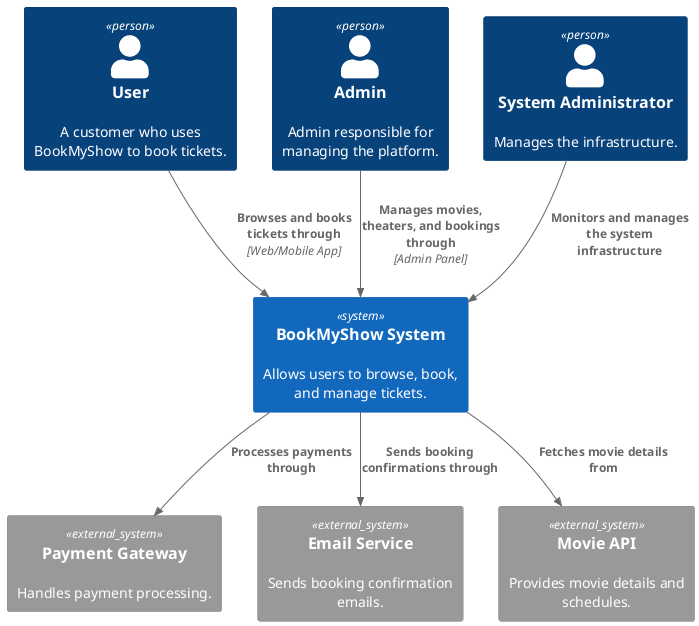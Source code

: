 @startuml
!define C4Context
!include <C4/C4_Context>

Person(user, "User", "A customer who uses BookMyShow to book tickets.")
Person(admin, "Admin", "Admin responsible for managing the platform.")
Person(system_admin, "System Administrator", "Manages the infrastructure.")

System(bookMyShowSystem, "BookMyShow System", "Allows users to browse, book, and manage tickets.")
System_Ext(paymentGateway, "Payment Gateway", "Handles payment processing.")
System_Ext(emailService, "Email Service", "Sends booking confirmation emails.")
System_Ext(movieAPI, "Movie API", "Provides movie details and schedules.")

Rel(user, bookMyShowSystem, "Browses and books tickets through", "Web/Mobile App")
Rel(admin, bookMyShowSystem, "Manages movies, theaters, and bookings through", "Admin Panel")
Rel(system_admin, bookMyShowSystem, "Monitors and manages the system infrastructure")

Rel(bookMyShowSystem, paymentGateway, "Processes payments through")
Rel(bookMyShowSystem, emailService, "Sends booking confirmations through")
Rel(bookMyShowSystem, movieAPI, "Fetches movie details from")

@enduml
